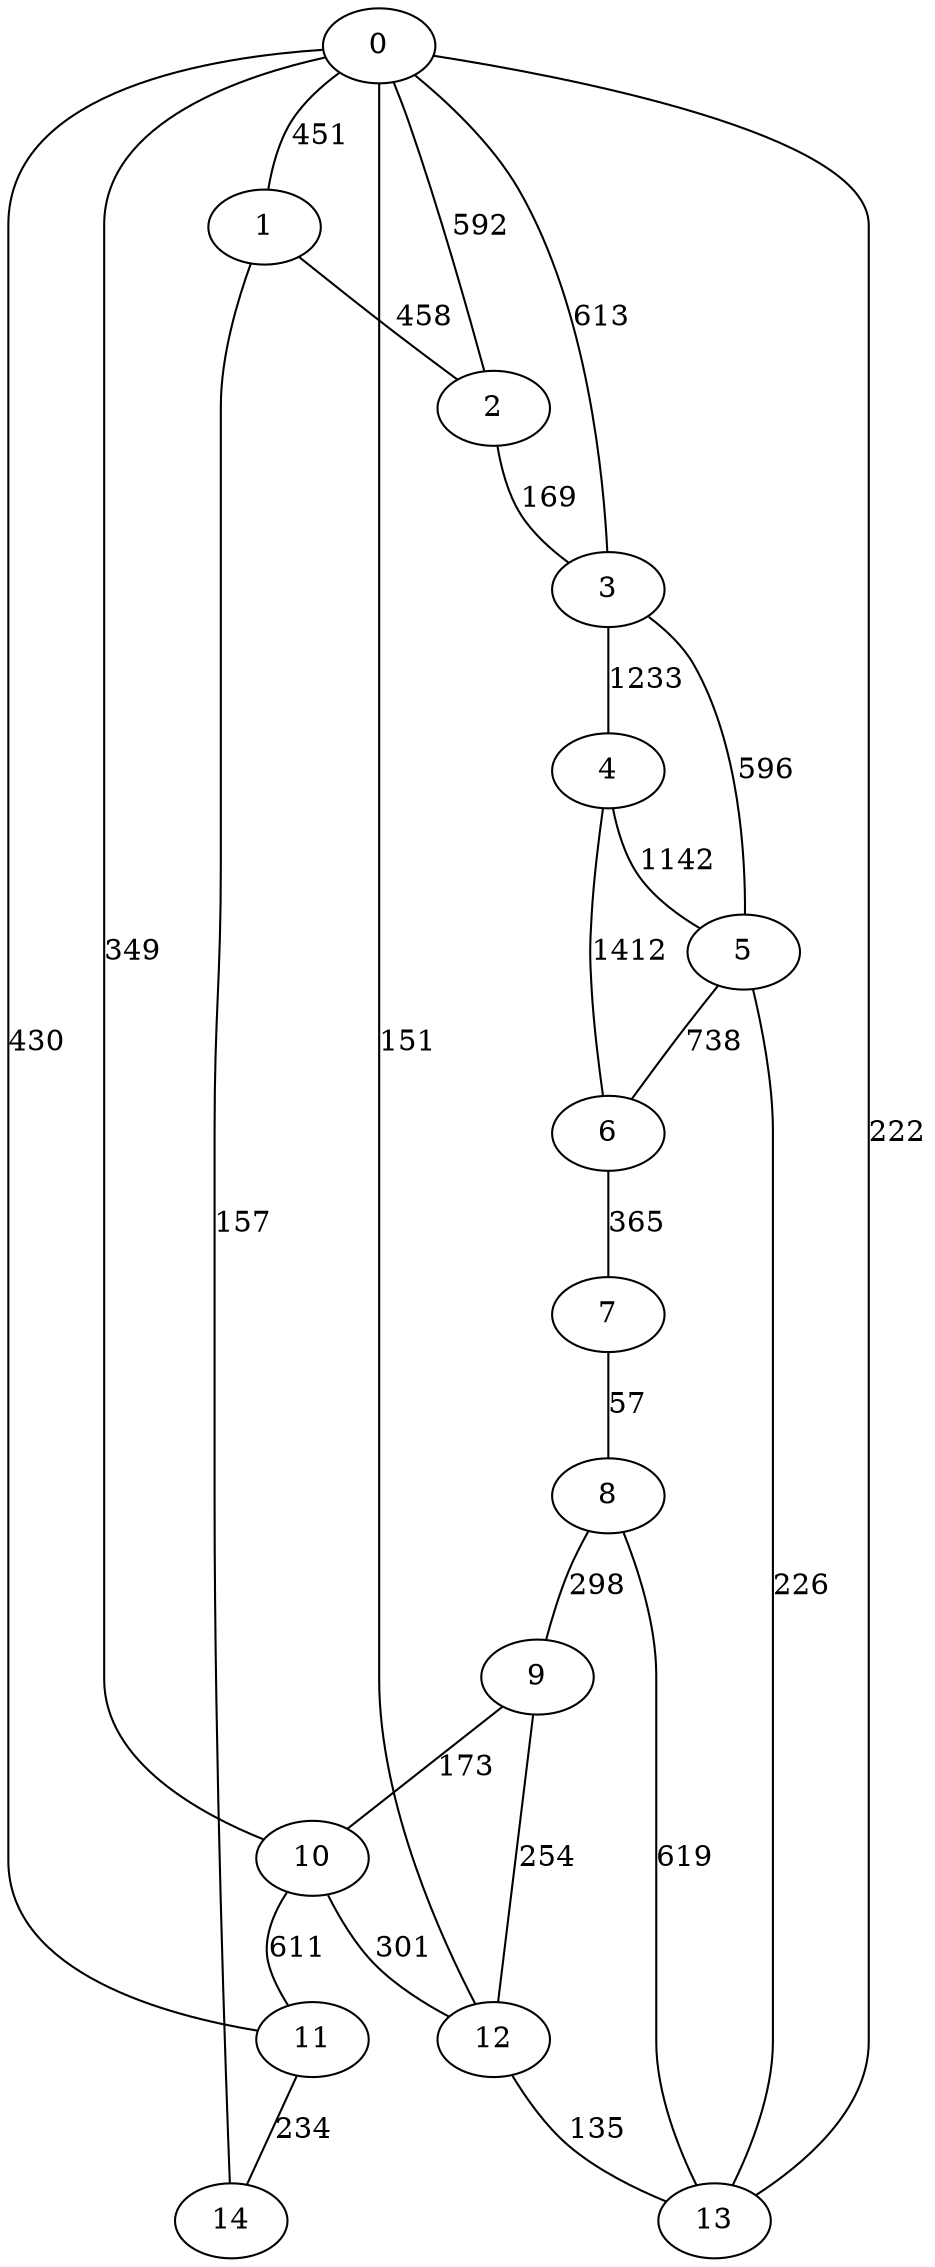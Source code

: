 # 15 26

graph M {
    0 -- 11 [label=430];
    0 -- 10 [label=349];
    0 -- 12 [label=151];
    0 -- 13 [label=222];
    0 -- 2 [label=592];
    0 -- 3 [label=613];
    1 -- 2 [label=458];
    2 -- 3 [label=169];
    3 -- 4 [label=1233];
    4 -- 5 [label=1142];
    4 -- 6 [label=1412];
    3 -- 5 [label=596];
    5 -- 13 [label=226];
    5 -- 6 [label=738];
    6 -- 7 [label=365];
    7 -- 8 [label=57];
    8 -- 9 [label=298];
    8 -- 13 [label=619];
    9 -- 10 [label=173];
    9 -- 12 [label=254];
    10 -- 12 [label=301];
    10 -- 11 [label=611];
    12 -- 13 [label=135];
    11 -- 14 [label=234];
    0 -- 1 [label=451];
    1 -- 14 [label=157];
}
